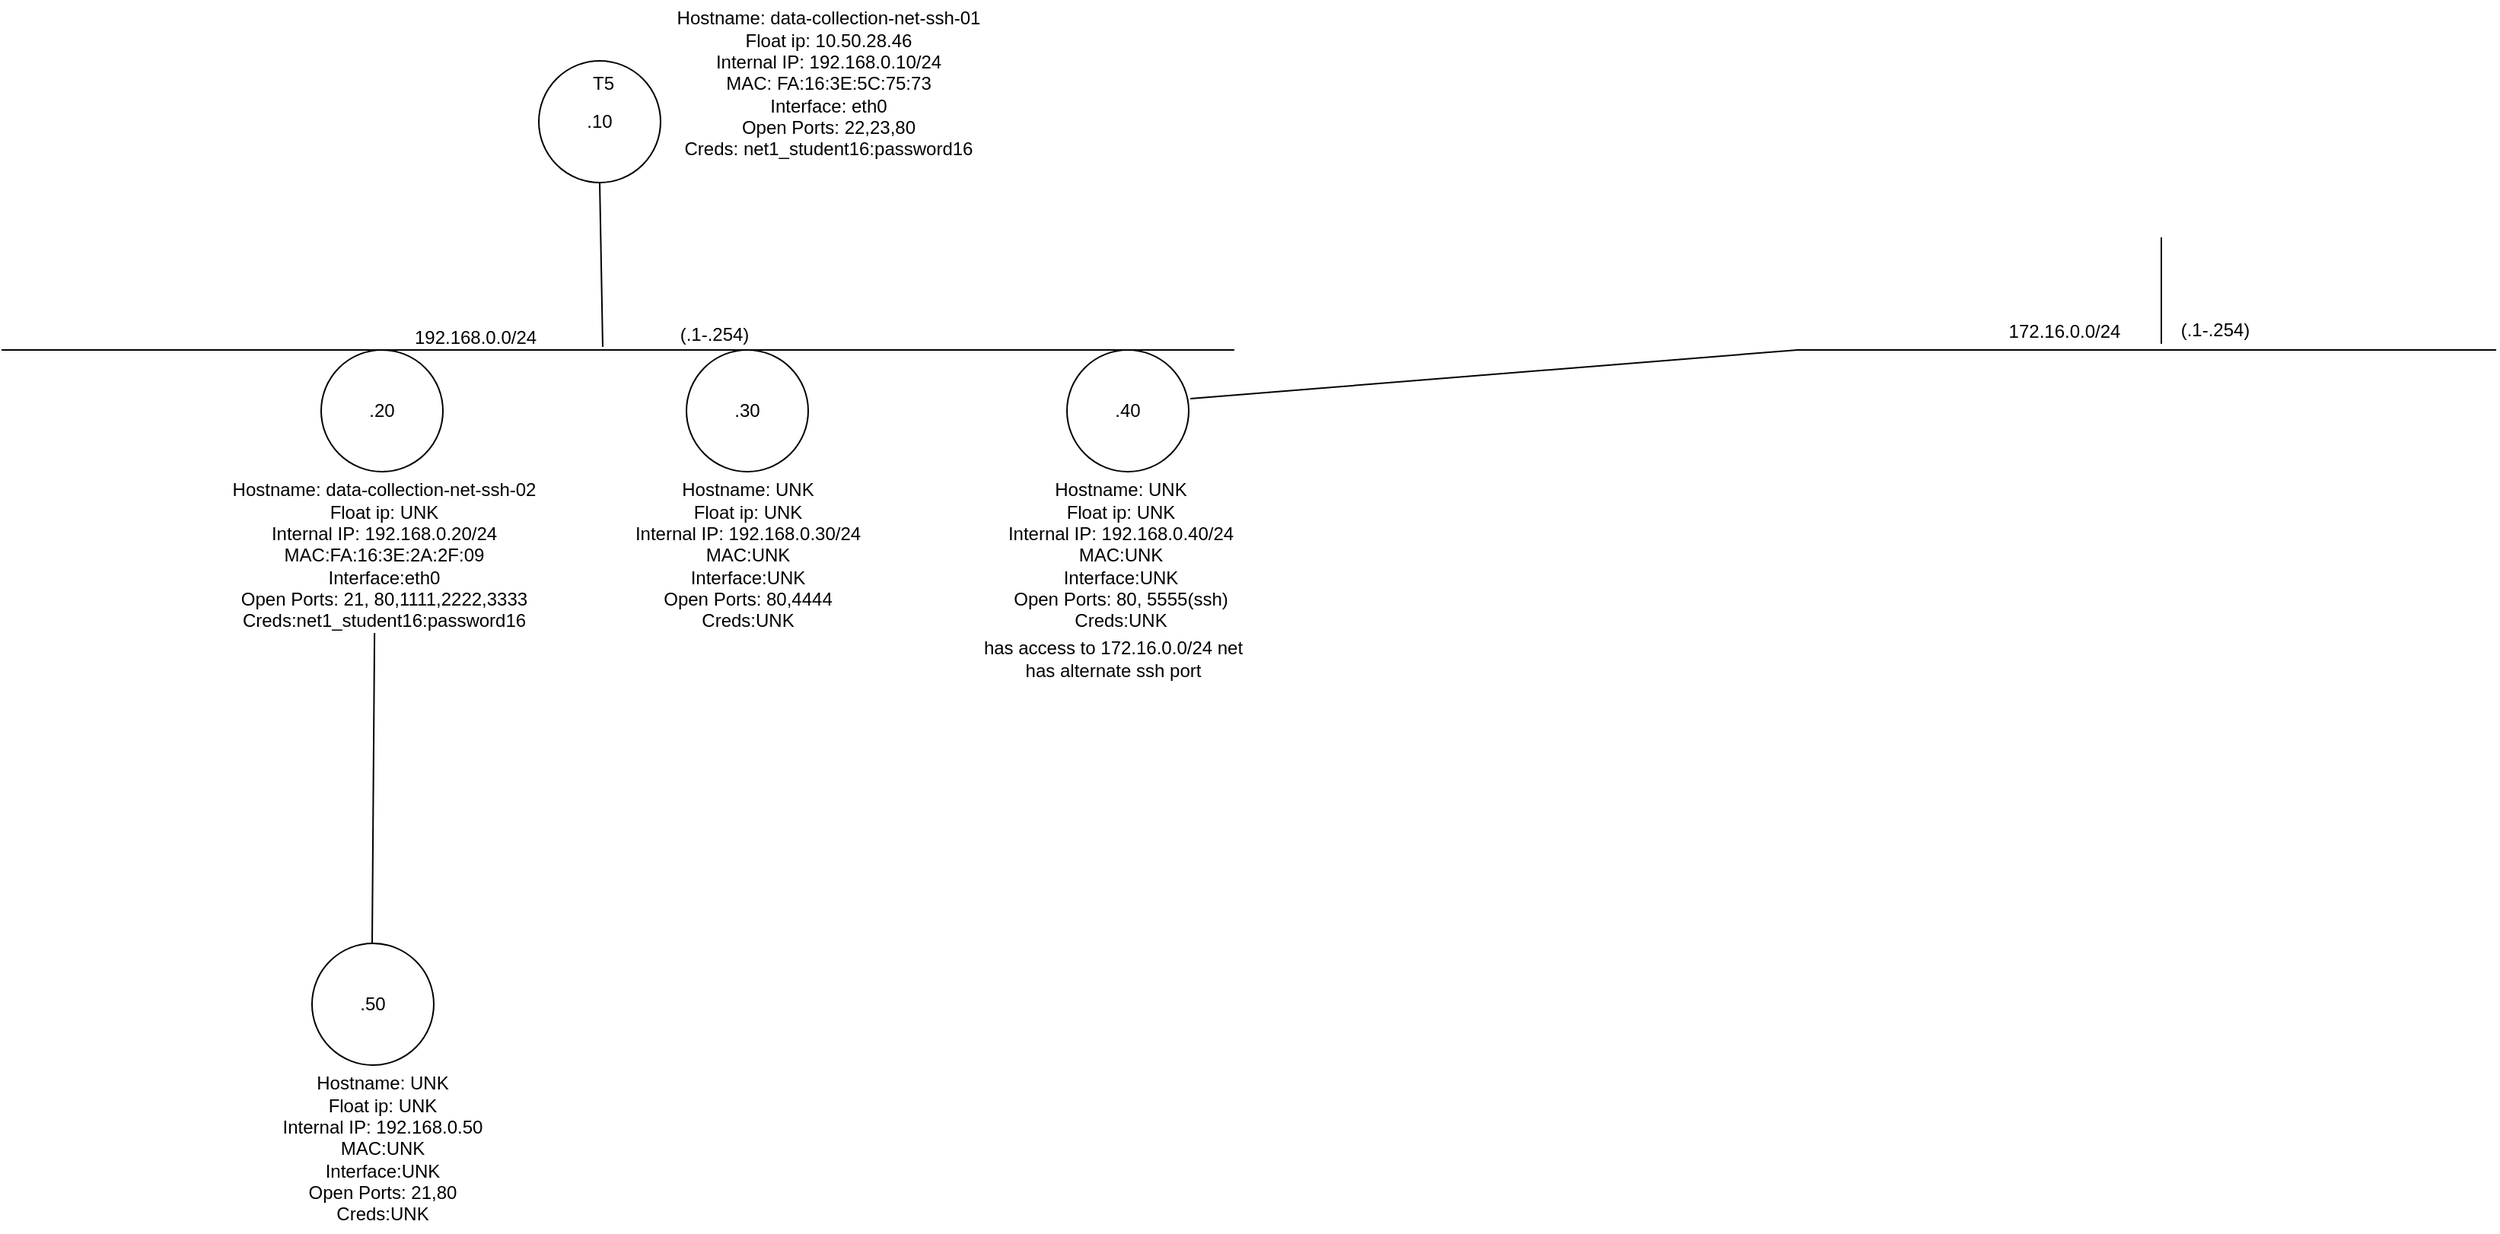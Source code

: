 <mxfile version="25.0.3">
  <diagram name="Page-1" id="3HljjeonpikpDT7aXv6a">
    <mxGraphModel dx="1434" dy="774" grid="1" gridSize="10" guides="1" tooltips="1" connect="1" arrows="1" fold="1" page="1" pageScale="1" pageWidth="850" pageHeight="1100" math="0" shadow="0">
      <root>
        <mxCell id="0" />
        <mxCell id="1" parent="0" />
        <mxCell id="ynCWnTIM4ECGxfwA6KKe-1" value=".10" style="ellipse;whiteSpace=wrap;html=1;aspect=fixed;" vertex="1" parent="1">
          <mxGeometry x="383" y="200" width="80" height="80" as="geometry" />
        </mxCell>
        <mxCell id="ynCWnTIM4ECGxfwA6KKe-2" value="&lt;div&gt;Hostname: data-collection-net-ssh-01&lt;br&gt;&lt;/div&gt;&lt;div&gt;Float ip: 10.50.28.46&lt;/div&gt;&lt;div&gt;Internal IP: 192.168.0.10/24&lt;br&gt;&lt;/div&gt;&lt;div&gt;MAC: FA:16:3E:5C:75:73&lt;br&gt;&lt;/div&gt;&lt;div&gt;Interface: eth0&lt;br&gt;&lt;/div&gt;&lt;div&gt;Open Ports: 22,23,80&lt;br&gt;&lt;/div&gt;&lt;div&gt;Creds: net1_student16:password16&lt;/div&gt;" style="text;html=1;align=center;verticalAlign=middle;resizable=0;points=[];autosize=1;strokeColor=none;fillColor=none;" vertex="1" parent="1">
          <mxGeometry x="463" y="160" width="220" height="110" as="geometry" />
        </mxCell>
        <mxCell id="ynCWnTIM4ECGxfwA6KKe-3" value="T5" style="text;html=1;align=center;verticalAlign=middle;resizable=0;points=[];autosize=1;strokeColor=none;fillColor=none;" vertex="1" parent="1">
          <mxGeometry x="405" y="200" width="40" height="30" as="geometry" />
        </mxCell>
        <mxCell id="ynCWnTIM4ECGxfwA6KKe-4" value="" style="endArrow=none;html=1;rounded=0;" edge="1" parent="1">
          <mxGeometry width="50" height="50" relative="1" as="geometry">
            <mxPoint x="30" y="390" as="sourcePoint" />
            <mxPoint x="840" y="390" as="targetPoint" />
          </mxGeometry>
        </mxCell>
        <mxCell id="ynCWnTIM4ECGxfwA6KKe-5" value="" style="endArrow=none;html=1;rounded=0;entryX=0.5;entryY=1;entryDx=0;entryDy=0;" edge="1" parent="1" target="ynCWnTIM4ECGxfwA6KKe-1">
          <mxGeometry width="50" height="50" relative="1" as="geometry">
            <mxPoint x="425" y="388" as="sourcePoint" />
            <mxPoint x="425" y="318" as="targetPoint" />
          </mxGeometry>
        </mxCell>
        <mxCell id="ynCWnTIM4ECGxfwA6KKe-6" value="192.168.0.0/24" style="text;html=1;align=center;verticalAlign=middle;resizable=0;points=[];autosize=1;strokeColor=none;fillColor=none;" vertex="1" parent="1">
          <mxGeometry x="291" y="367" width="100" height="30" as="geometry" />
        </mxCell>
        <mxCell id="ynCWnTIM4ECGxfwA6KKe-7" value="(.1-.254)" style="text;html=1;align=center;verticalAlign=middle;resizable=0;points=[];autosize=1;strokeColor=none;fillColor=none;" vertex="1" parent="1">
          <mxGeometry x="463" y="365" width="70" height="30" as="geometry" />
        </mxCell>
        <mxCell id="ynCWnTIM4ECGxfwA6KKe-8" value=".20" style="ellipse;whiteSpace=wrap;html=1;aspect=fixed;" vertex="1" parent="1">
          <mxGeometry x="240" y="390" width="80" height="80" as="geometry" />
        </mxCell>
        <mxCell id="ynCWnTIM4ECGxfwA6KKe-9" value=".30" style="ellipse;whiteSpace=wrap;html=1;aspect=fixed;" vertex="1" parent="1">
          <mxGeometry x="480" y="390" width="80" height="80" as="geometry" />
        </mxCell>
        <mxCell id="ynCWnTIM4ECGxfwA6KKe-10" value="&lt;div&gt;Hostname: data-collection-net-ssh-02&lt;br&gt;&lt;/div&gt;&lt;div&gt;Float ip: UNK&lt;br&gt;&lt;/div&gt;&lt;div&gt;Internal IP: 192.168.0.20/24&lt;br&gt;&lt;/div&gt;&lt;div&gt;MAC:FA:16:3E:2A:2F:09&lt;br&gt;&lt;/div&gt;&lt;div&gt;Interface:eth0&lt;br&gt;&lt;/div&gt;&lt;div&gt;Open Ports: 21, 80,1111,2222,3333&lt;br&gt;&lt;/div&gt;&lt;div&gt;Creds:net1_student16:password16&lt;br&gt;&lt;/div&gt;" style="text;html=1;align=center;verticalAlign=middle;resizable=0;points=[];autosize=1;strokeColor=none;fillColor=none;" vertex="1" parent="1">
          <mxGeometry x="171" y="470" width="220" height="110" as="geometry" />
        </mxCell>
        <mxCell id="ynCWnTIM4ECGxfwA6KKe-12" value="&lt;div&gt;Hostname: UNK&lt;br&gt;&lt;/div&gt;&lt;div&gt;Float ip: UNK&lt;br&gt;&lt;/div&gt;&lt;div&gt;Internal IP: 192.168.0.30/24&lt;br&gt;&lt;/div&gt;&lt;div&gt;MAC:UNK&lt;br&gt;&lt;/div&gt;&lt;div&gt;Interface:UNK&lt;br&gt;&lt;/div&gt;&lt;div&gt;Open Ports: 80,4444&lt;br&gt;&lt;/div&gt;&lt;div&gt;Creds:UNK&lt;br&gt;&lt;/div&gt;" style="text;html=1;align=center;verticalAlign=middle;resizable=0;points=[];autosize=1;strokeColor=none;fillColor=none;" vertex="1" parent="1">
          <mxGeometry x="435" y="470" width="170" height="110" as="geometry" />
        </mxCell>
        <mxCell id="ynCWnTIM4ECGxfwA6KKe-13" value=".40" style="ellipse;whiteSpace=wrap;html=1;aspect=fixed;" vertex="1" parent="1">
          <mxGeometry x="730" y="390" width="80" height="80" as="geometry" />
        </mxCell>
        <mxCell id="ynCWnTIM4ECGxfwA6KKe-15" value="&lt;div&gt;Hostname: UNK&lt;br&gt;&lt;/div&gt;&lt;div&gt;Float ip: UNK&lt;br&gt;&lt;/div&gt;&lt;div&gt;Internal IP: 192.168.0.40/24&lt;br&gt;&lt;/div&gt;&lt;div&gt;MAC:UNK&lt;br&gt;&lt;/div&gt;&lt;div&gt;Interface:UNK&lt;br&gt;&lt;/div&gt;&lt;div&gt;Open Ports: 80, 5555(ssh)&lt;br&gt;&lt;/div&gt;&lt;div&gt;Creds:UNK&lt;br&gt;&lt;/div&gt;" style="text;html=1;align=center;verticalAlign=middle;resizable=0;points=[];autosize=1;strokeColor=none;fillColor=none;" vertex="1" parent="1">
          <mxGeometry x="680" y="470" width="170" height="110" as="geometry" />
        </mxCell>
        <mxCell id="ynCWnTIM4ECGxfwA6KKe-16" value="&lt;div&gt;has access to 172.16.0.0/24 net&lt;/div&gt;&lt;div&gt;has alternate ssh port&lt;br&gt;&lt;/div&gt;" style="text;html=1;align=center;verticalAlign=middle;resizable=0;points=[];autosize=1;strokeColor=none;fillColor=none;" vertex="1" parent="1">
          <mxGeometry x="665" y="573" width="190" height="40" as="geometry" />
        </mxCell>
        <mxCell id="ynCWnTIM4ECGxfwA6KKe-17" value=".50" style="ellipse;whiteSpace=wrap;html=1;aspect=fixed;" vertex="1" parent="1">
          <mxGeometry x="234" y="780" width="80" height="80" as="geometry" />
        </mxCell>
        <mxCell id="ynCWnTIM4ECGxfwA6KKe-18" value="&lt;div&gt;Hostname: UNK&lt;br&gt;&lt;/div&gt;&lt;div&gt;Float ip: UNK&lt;br&gt;&lt;/div&gt;&lt;div&gt;Internal IP: 192.168.0.50&lt;br&gt;&lt;/div&gt;&lt;div&gt;MAC:UNK&lt;br&gt;&lt;/div&gt;&lt;div&gt;Interface:UNK&lt;br&gt;&lt;/div&gt;&lt;div&gt;Open Ports: 21,80&lt;br&gt;&lt;/div&gt;&lt;div&gt;Creds:UNK&lt;br&gt;&lt;/div&gt;" style="text;html=1;align=center;verticalAlign=middle;resizable=0;points=[];autosize=1;strokeColor=none;fillColor=none;" vertex="1" parent="1">
          <mxGeometry x="205" y="860" width="150" height="110" as="geometry" />
        </mxCell>
        <mxCell id="ynCWnTIM4ECGxfwA6KKe-19" value="" style="endArrow=none;html=1;rounded=0;entryX=0.473;entryY=0.964;entryDx=0;entryDy=0;entryPerimeter=0;" edge="1" parent="1" target="ynCWnTIM4ECGxfwA6KKe-10">
          <mxGeometry width="50" height="50" relative="1" as="geometry">
            <mxPoint x="273.5" y="780" as="sourcePoint" />
            <mxPoint x="273.5" y="660" as="targetPoint" />
          </mxGeometry>
        </mxCell>
        <mxCell id="ynCWnTIM4ECGxfwA6KKe-20" value="" style="endArrow=none;html=1;rounded=0;" edge="1" parent="1">
          <mxGeometry width="50" height="50" relative="1" as="geometry">
            <mxPoint x="1209" y="390" as="sourcePoint" />
            <mxPoint x="1669" y="390" as="targetPoint" />
          </mxGeometry>
        </mxCell>
        <mxCell id="ynCWnTIM4ECGxfwA6KKe-21" value="172.16.0.0/24" style="text;html=1;align=center;verticalAlign=middle;resizable=0;points=[];autosize=1;strokeColor=none;fillColor=none;" vertex="1" parent="1">
          <mxGeometry x="1335" y="363" width="100" height="30" as="geometry" />
        </mxCell>
        <mxCell id="ynCWnTIM4ECGxfwA6KKe-22" value="" style="endArrow=none;html=1;rounded=0;" edge="1" parent="1">
          <mxGeometry width="50" height="50" relative="1" as="geometry">
            <mxPoint x="1449" y="386" as="sourcePoint" />
            <mxPoint x="1449" y="316" as="targetPoint" />
          </mxGeometry>
        </mxCell>
        <mxCell id="ynCWnTIM4ECGxfwA6KKe-23" value="(.1-.254)" style="text;html=1;align=center;verticalAlign=middle;resizable=0;points=[];autosize=1;strokeColor=none;fillColor=none;" vertex="1" parent="1">
          <mxGeometry x="1449" y="362" width="70" height="30" as="geometry" />
        </mxCell>
        <mxCell id="ynCWnTIM4ECGxfwA6KKe-24" value="" style="endArrow=none;html=1;rounded=0;exitX=1.013;exitY=0.4;exitDx=0;exitDy=0;exitPerimeter=0;" edge="1" parent="1" source="ynCWnTIM4ECGxfwA6KKe-13">
          <mxGeometry width="50" height="50" relative="1" as="geometry">
            <mxPoint x="920" y="440" as="sourcePoint" />
            <mxPoint x="1210" y="390" as="targetPoint" />
          </mxGeometry>
        </mxCell>
      </root>
    </mxGraphModel>
  </diagram>
</mxfile>
